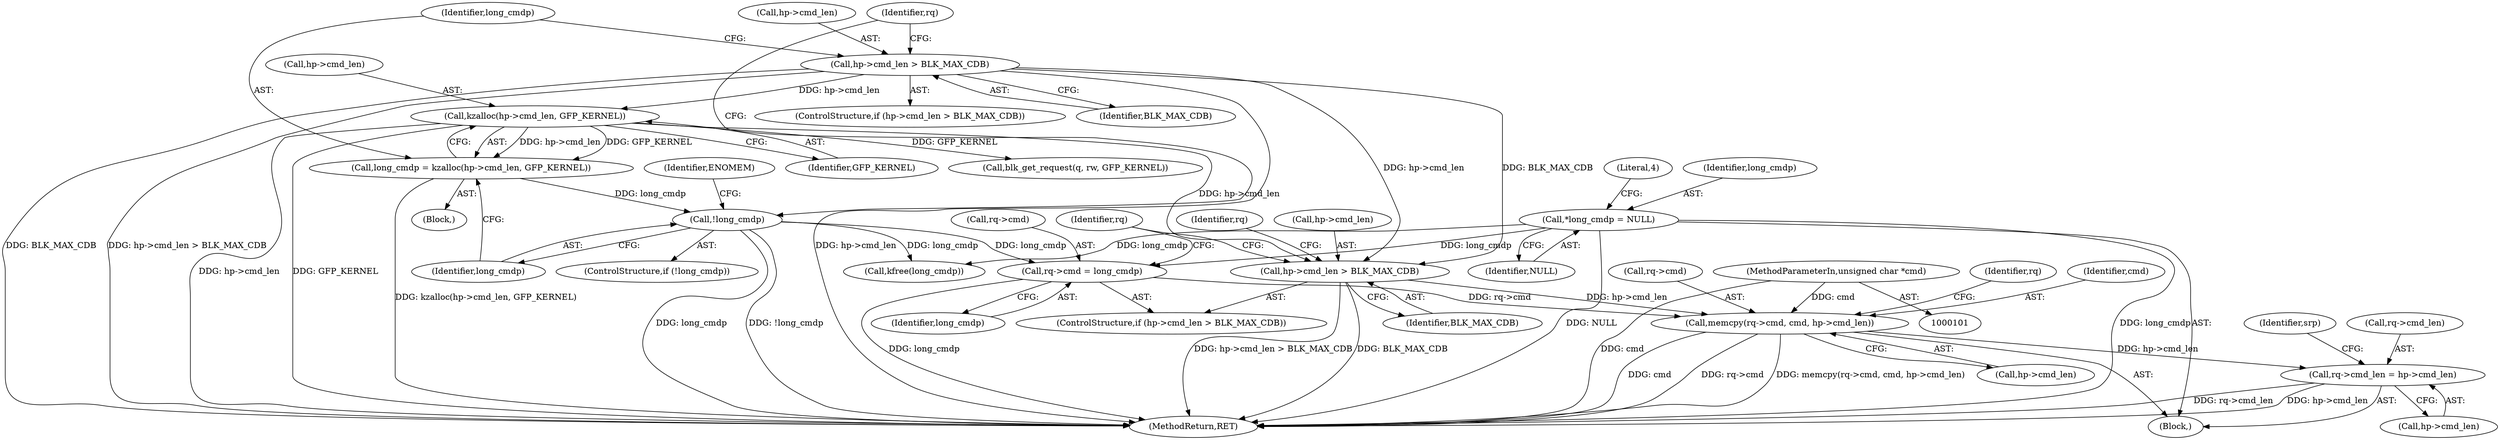 digraph "0_linux_fdc81f45e9f57858da6351836507fbcf1b7583ee@API" {
"1000238" [label="(Call,memcpy(rq->cmd, cmd, hp->cmd_len))"];
"1000233" [label="(Call,rq->cmd = long_cmdp)"];
"1000178" [label="(Call,*long_cmdp = NULL)"];
"1000205" [label="(Call,!long_cmdp)"];
"1000197" [label="(Call,long_cmdp = kzalloc(hp->cmd_len, GFP_KERNEL))"];
"1000199" [label="(Call,kzalloc(hp->cmd_len, GFP_KERNEL))"];
"1000191" [label="(Call,hp->cmd_len > BLK_MAX_CDB)"];
"1000103" [label="(MethodParameterIn,unsigned char *cmd)"];
"1000228" [label="(Call,hp->cmd_len > BLK_MAX_CDB)"];
"1000246" [label="(Call,rq->cmd_len = hp->cmd_len)"];
"1000103" [label="(MethodParameterIn,unsigned char *cmd)"];
"1000232" [label="(Identifier,BLK_MAX_CDB)"];
"1000178" [label="(Call,*long_cmdp = NULL)"];
"1000250" [label="(Call,hp->cmd_len)"];
"1000227" [label="(ControlStructure,if (hp->cmd_len > BLK_MAX_CDB))"];
"1000493" [label="(MethodReturn,RET)"];
"1000243" [label="(Call,hp->cmd_len)"];
"1000196" [label="(Block,)"];
"1000233" [label="(Call,rq->cmd = long_cmdp)"];
"1000104" [label="(Block,)"];
"1000203" [label="(Identifier,GFP_KERNEL)"];
"1000237" [label="(Identifier,long_cmdp)"];
"1000255" [label="(Identifier,srp)"];
"1000246" [label="(Call,rq->cmd_len = hp->cmd_len)"];
"1000198" [label="(Identifier,long_cmdp)"];
"1000206" [label="(Identifier,long_cmdp)"];
"1000234" [label="(Call,rq->cmd)"];
"1000209" [label="(Identifier,ENOMEM)"];
"1000182" [label="(Literal,4)"];
"1000200" [label="(Call,hp->cmd_len)"];
"1000228" [label="(Call,hp->cmd_len > BLK_MAX_CDB)"];
"1000190" [label="(ControlStructure,if (hp->cmd_len > BLK_MAX_CDB))"];
"1000212" [label="(Call,blk_get_request(q, rw, GFP_KERNEL))"];
"1000211" [label="(Identifier,rq)"];
"1000197" [label="(Call,long_cmdp = kzalloc(hp->cmd_len, GFP_KERNEL))"];
"1000235" [label="(Identifier,rq)"];
"1000220" [label="(Call,kfree(long_cmdp))"];
"1000240" [label="(Identifier,rq)"];
"1000248" [label="(Identifier,rq)"];
"1000242" [label="(Identifier,cmd)"];
"1000195" [label="(Identifier,BLK_MAX_CDB)"];
"1000205" [label="(Call,!long_cmdp)"];
"1000199" [label="(Call,kzalloc(hp->cmd_len, GFP_KERNEL))"];
"1000229" [label="(Call,hp->cmd_len)"];
"1000247" [label="(Call,rq->cmd_len)"];
"1000180" [label="(Identifier,NULL)"];
"1000192" [label="(Call,hp->cmd_len)"];
"1000239" [label="(Call,rq->cmd)"];
"1000179" [label="(Identifier,long_cmdp)"];
"1000204" [label="(ControlStructure,if (!long_cmdp))"];
"1000238" [label="(Call,memcpy(rq->cmd, cmd, hp->cmd_len))"];
"1000191" [label="(Call,hp->cmd_len > BLK_MAX_CDB)"];
"1000238" -> "1000104"  [label="AST: "];
"1000238" -> "1000243"  [label="CFG: "];
"1000239" -> "1000238"  [label="AST: "];
"1000242" -> "1000238"  [label="AST: "];
"1000243" -> "1000238"  [label="AST: "];
"1000248" -> "1000238"  [label="CFG: "];
"1000238" -> "1000493"  [label="DDG: rq->cmd"];
"1000238" -> "1000493"  [label="DDG: memcpy(rq->cmd, cmd, hp->cmd_len)"];
"1000238" -> "1000493"  [label="DDG: cmd"];
"1000233" -> "1000238"  [label="DDG: rq->cmd"];
"1000103" -> "1000238"  [label="DDG: cmd"];
"1000228" -> "1000238"  [label="DDG: hp->cmd_len"];
"1000238" -> "1000246"  [label="DDG: hp->cmd_len"];
"1000233" -> "1000227"  [label="AST: "];
"1000233" -> "1000237"  [label="CFG: "];
"1000234" -> "1000233"  [label="AST: "];
"1000237" -> "1000233"  [label="AST: "];
"1000240" -> "1000233"  [label="CFG: "];
"1000233" -> "1000493"  [label="DDG: long_cmdp"];
"1000178" -> "1000233"  [label="DDG: long_cmdp"];
"1000205" -> "1000233"  [label="DDG: long_cmdp"];
"1000178" -> "1000104"  [label="AST: "];
"1000178" -> "1000180"  [label="CFG: "];
"1000179" -> "1000178"  [label="AST: "];
"1000180" -> "1000178"  [label="AST: "];
"1000182" -> "1000178"  [label="CFG: "];
"1000178" -> "1000493"  [label="DDG: long_cmdp"];
"1000178" -> "1000493"  [label="DDG: NULL"];
"1000178" -> "1000220"  [label="DDG: long_cmdp"];
"1000205" -> "1000204"  [label="AST: "];
"1000205" -> "1000206"  [label="CFG: "];
"1000206" -> "1000205"  [label="AST: "];
"1000209" -> "1000205"  [label="CFG: "];
"1000211" -> "1000205"  [label="CFG: "];
"1000205" -> "1000493"  [label="DDG: long_cmdp"];
"1000205" -> "1000493"  [label="DDG: !long_cmdp"];
"1000197" -> "1000205"  [label="DDG: long_cmdp"];
"1000205" -> "1000220"  [label="DDG: long_cmdp"];
"1000197" -> "1000196"  [label="AST: "];
"1000197" -> "1000199"  [label="CFG: "];
"1000198" -> "1000197"  [label="AST: "];
"1000199" -> "1000197"  [label="AST: "];
"1000206" -> "1000197"  [label="CFG: "];
"1000197" -> "1000493"  [label="DDG: kzalloc(hp->cmd_len, GFP_KERNEL)"];
"1000199" -> "1000197"  [label="DDG: hp->cmd_len"];
"1000199" -> "1000197"  [label="DDG: GFP_KERNEL"];
"1000199" -> "1000203"  [label="CFG: "];
"1000200" -> "1000199"  [label="AST: "];
"1000203" -> "1000199"  [label="AST: "];
"1000199" -> "1000493"  [label="DDG: hp->cmd_len"];
"1000199" -> "1000493"  [label="DDG: GFP_KERNEL"];
"1000191" -> "1000199"  [label="DDG: hp->cmd_len"];
"1000199" -> "1000212"  [label="DDG: GFP_KERNEL"];
"1000199" -> "1000228"  [label="DDG: hp->cmd_len"];
"1000191" -> "1000190"  [label="AST: "];
"1000191" -> "1000195"  [label="CFG: "];
"1000192" -> "1000191"  [label="AST: "];
"1000195" -> "1000191"  [label="AST: "];
"1000198" -> "1000191"  [label="CFG: "];
"1000211" -> "1000191"  [label="CFG: "];
"1000191" -> "1000493"  [label="DDG: BLK_MAX_CDB"];
"1000191" -> "1000493"  [label="DDG: hp->cmd_len > BLK_MAX_CDB"];
"1000191" -> "1000493"  [label="DDG: hp->cmd_len"];
"1000191" -> "1000228"  [label="DDG: hp->cmd_len"];
"1000191" -> "1000228"  [label="DDG: BLK_MAX_CDB"];
"1000103" -> "1000101"  [label="AST: "];
"1000103" -> "1000493"  [label="DDG: cmd"];
"1000228" -> "1000227"  [label="AST: "];
"1000228" -> "1000232"  [label="CFG: "];
"1000229" -> "1000228"  [label="AST: "];
"1000232" -> "1000228"  [label="AST: "];
"1000235" -> "1000228"  [label="CFG: "];
"1000240" -> "1000228"  [label="CFG: "];
"1000228" -> "1000493"  [label="DDG: hp->cmd_len > BLK_MAX_CDB"];
"1000228" -> "1000493"  [label="DDG: BLK_MAX_CDB"];
"1000246" -> "1000104"  [label="AST: "];
"1000246" -> "1000250"  [label="CFG: "];
"1000247" -> "1000246"  [label="AST: "];
"1000250" -> "1000246"  [label="AST: "];
"1000255" -> "1000246"  [label="CFG: "];
"1000246" -> "1000493"  [label="DDG: hp->cmd_len"];
"1000246" -> "1000493"  [label="DDG: rq->cmd_len"];
}
